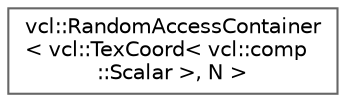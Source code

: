 digraph "Graphical Class Hierarchy"
{
 // LATEX_PDF_SIZE
  bgcolor="transparent";
  edge [fontname=Helvetica,fontsize=10,labelfontname=Helvetica,labelfontsize=10];
  node [fontname=Helvetica,fontsize=10,shape=box,height=0.2,width=0.4];
  rankdir="LR";
  Node0 [label="vcl::RandomAccessContainer\l\< vcl::TexCoord\< vcl::comp\l::Scalar \>, N \>",height=0.2,width=0.4,color="grey40", fillcolor="white", style="filled",URL="$classvcl_1_1RandomAccessContainer.html",tooltip=" "];
}
